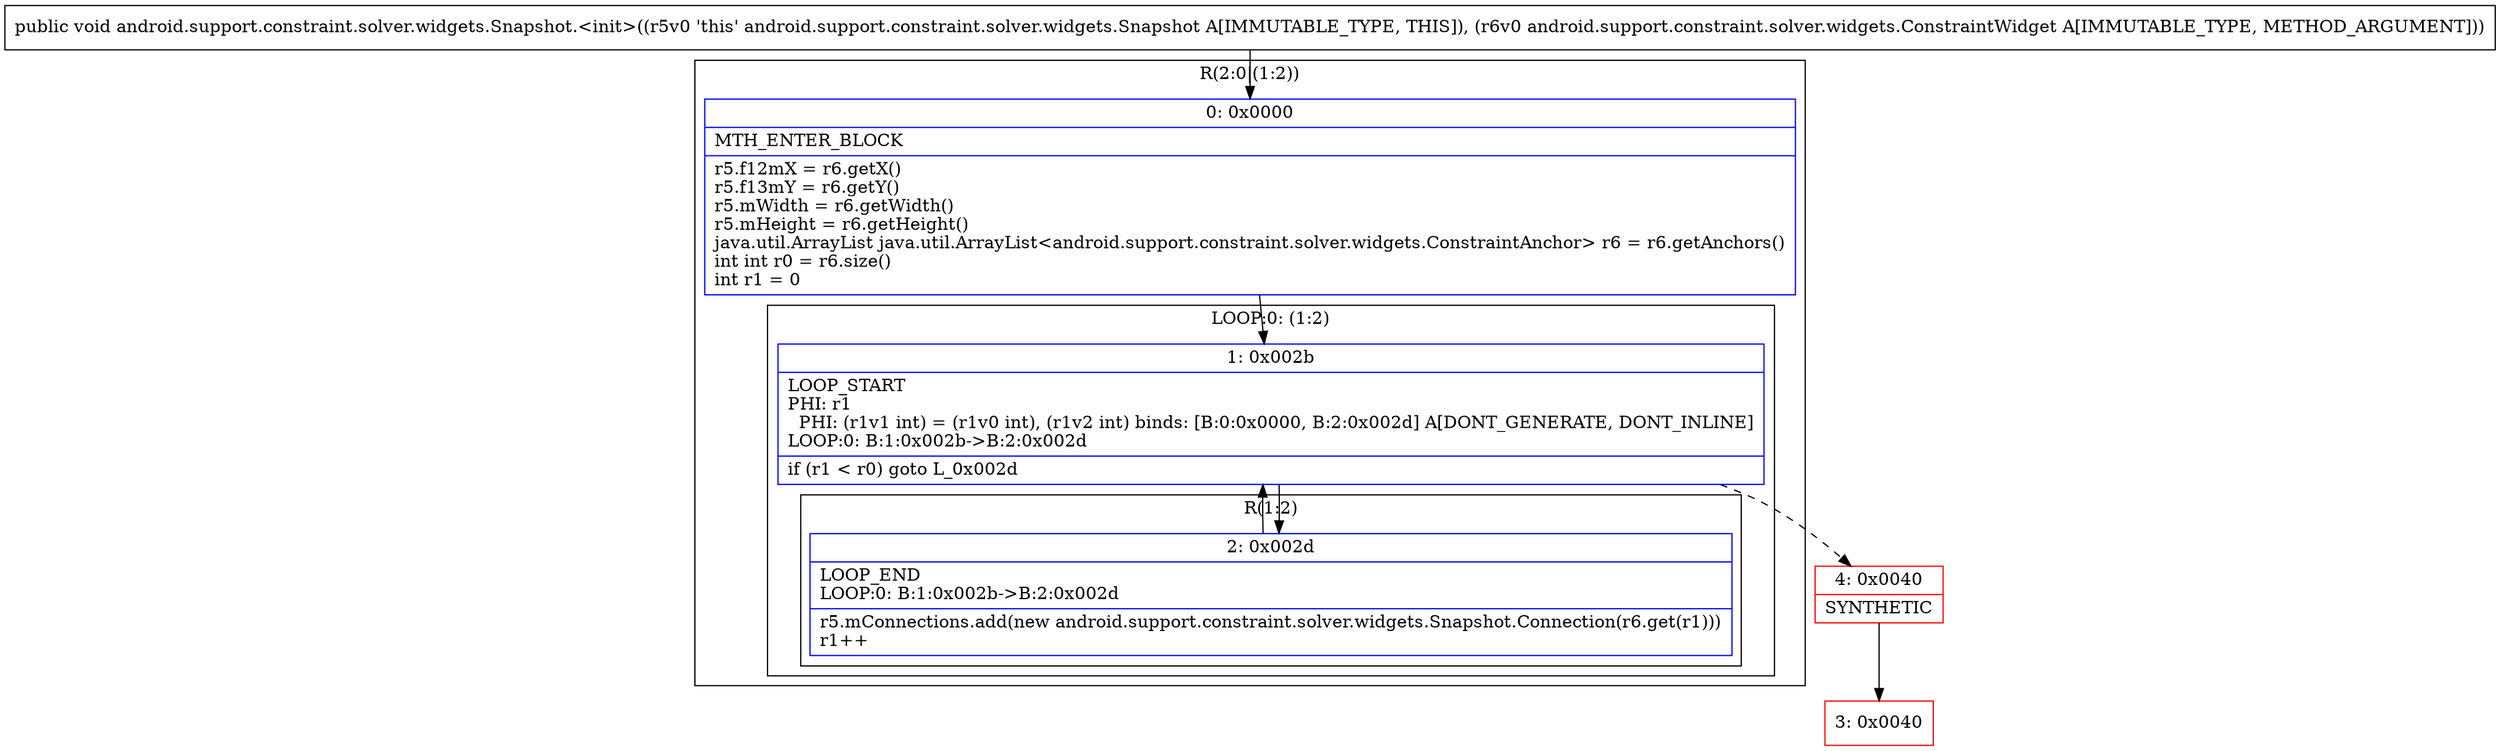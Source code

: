 digraph "CFG forandroid.support.constraint.solver.widgets.Snapshot.\<init\>(Landroid\/support\/constraint\/solver\/widgets\/ConstraintWidget;)V" {
subgraph cluster_Region_2018415108 {
label = "R(2:0|(1:2))";
node [shape=record,color=blue];
Node_0 [shape=record,label="{0\:\ 0x0000|MTH_ENTER_BLOCK\l|r5.f12mX = r6.getX()\lr5.f13mY = r6.getY()\lr5.mWidth = r6.getWidth()\lr5.mHeight = r6.getHeight()\ljava.util.ArrayList java.util.ArrayList\<android.support.constraint.solver.widgets.ConstraintAnchor\> r6 = r6.getAnchors()\lint int r0 = r6.size()\lint r1 = 0\l}"];
subgraph cluster_LoopRegion_1900462500 {
label = "LOOP:0: (1:2)";
node [shape=record,color=blue];
Node_1 [shape=record,label="{1\:\ 0x002b|LOOP_START\lPHI: r1 \l  PHI: (r1v1 int) = (r1v0 int), (r1v2 int) binds: [B:0:0x0000, B:2:0x002d] A[DONT_GENERATE, DONT_INLINE]\lLOOP:0: B:1:0x002b\-\>B:2:0x002d\l|if (r1 \< r0) goto L_0x002d\l}"];
subgraph cluster_Region_401527613 {
label = "R(1:2)";
node [shape=record,color=blue];
Node_2 [shape=record,label="{2\:\ 0x002d|LOOP_END\lLOOP:0: B:1:0x002b\-\>B:2:0x002d\l|r5.mConnections.add(new android.support.constraint.solver.widgets.Snapshot.Connection(r6.get(r1)))\lr1++\l}"];
}
}
}
Node_3 [shape=record,color=red,label="{3\:\ 0x0040}"];
Node_4 [shape=record,color=red,label="{4\:\ 0x0040|SYNTHETIC\l}"];
MethodNode[shape=record,label="{public void android.support.constraint.solver.widgets.Snapshot.\<init\>((r5v0 'this' android.support.constraint.solver.widgets.Snapshot A[IMMUTABLE_TYPE, THIS]), (r6v0 android.support.constraint.solver.widgets.ConstraintWidget A[IMMUTABLE_TYPE, METHOD_ARGUMENT])) }"];
MethodNode -> Node_0;
Node_0 -> Node_1;
Node_1 -> Node_2;
Node_1 -> Node_4[style=dashed];
Node_2 -> Node_1;
Node_4 -> Node_3;
}

